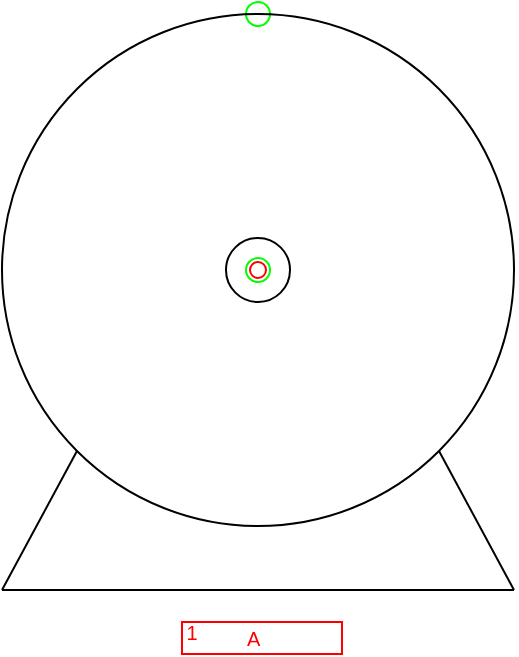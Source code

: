 <mxfile compressed="false" version="20.3.0" type="device">
  <diagram name="PP001A" id="ktzcWRk09WoIoVPCdjO1">
    <mxGraphModel dx="1408" dy="843" grid="1" gridSize="2" guides="1" tooltips="1" connect="1" arrows="1" fold="1" page="1" pageScale="1" pageWidth="1169" pageHeight="827" math="0" shadow="0">
      <root>
        <mxCell id="jJQzU4BoMoTkraNRytwX-0" />
        <mxCell id="jJQzU4BoMoTkraNRytwX-124" value="Connection" style="" parent="jJQzU4BoMoTkraNRytwX-0" />
        <object label="Connection" PipingConnector="Y" LabelConnector="N" SignalConnector="N" Direction="180" id="jJQzU4BoMoTkraNRytwX-125">
          <mxCell style="vsdxID=1407;fillColor=none;gradientColor=none;shape=stencil(rVFbDsIgEDwNnyQU4glqvcfGblsilmZBS28vZGMsxg9j/JvZmX1kR5g2TLCg0CpE8hdcbR8nYY5CaztPSDZmJEwnTDt4wpH8be6ZL1CcBV39vUxI3KdKh1YbswPTEzuBzlmiVGmKau9zUKM+jlJJQrJBko8QrZ+rrQ5oRJnXyMHBWElhRVx25ebnw/5zVvPFWRm83jxY5zilvf4eSy5xpKZ7AA==);strokeColor=#00FF00;strokeWidth=1;points=[[0.5,0.5,0,0,0]];labelBackgroundColor=none;rounded=0;html=1;whiteSpace=wrap;aspect=fixed;noLabel=1;snapToPoint=1;container=0;fontSize=16;" parent="jJQzU4BoMoTkraNRytwX-124" vertex="1">
            <mxGeometry x="362" y="218" width="12" height="12" as="geometry" />
          </mxCell>
        </object>
        <object label="Connection" PipingConnector="Y" LabelConnector="N" SignalConnector="N" Direction="90" id="WmMu_xjI6wHRPddwixqc-0">
          <mxCell style="vsdxID=1407;fillColor=none;gradientColor=none;shape=stencil(rVFbDsIgEDwNnyQU4glqvcfGblsilmZBS28vZGMsxg9j/JvZmX1kR5g2TLCg0CpE8hdcbR8nYY5CaztPSDZmJEwnTDt4wpH8be6ZL1CcBV39vUxI3KdKh1YbswPTEzuBzlmiVGmKau9zUKM+jlJJQrJBko8QrZ+rrQ5oRJnXyMHBWElhRVx25ebnw/5zVvPFWRm83jxY5zilvf4eSy5xpKZ7AA==);strokeColor=#00FF00;strokeWidth=1;points=[[0.5,0.5,0,0,0]];labelBackgroundColor=none;rounded=0;html=1;whiteSpace=wrap;aspect=fixed;noLabel=1;snapToPoint=1;container=0;fontSize=16;" parent="jJQzU4BoMoTkraNRytwX-124" vertex="1">
            <mxGeometry x="362" y="90" width="12" height="12" as="geometry" />
          </mxCell>
        </object>
        <mxCell id="jJQzU4BoMoTkraNRytwX-135" value="Label" style="" parent="jJQzU4BoMoTkraNRytwX-0" />
        <object label="%LabelIndex%&amp;nbsp; &amp;nbsp;" placeholders="1" LabelLines="2" LabelIndex="A" id="M6TbfDA0osozqwhu_GgR-0">
          <mxCell style="rounded=0;whiteSpace=wrap;html=1;fillColor=none;strokeColor=#FF0000;fontColor=#FF0000;fontSize=10;align=center;container=0;" parent="jJQzU4BoMoTkraNRytwX-135" vertex="1">
            <mxGeometry x="330" y="400" width="80" height="16" as="geometry" />
          </mxCell>
        </object>
        <object label="&lt;span style=&quot;color: rgb(255, 0, 0); font-size: 10px; text-align: left;&quot;&gt;%LabelLines%&lt;/span&gt;" placeholders="1" LabelLines="1" id="M6TbfDA0osozqwhu_GgR-1">
          <mxCell style="text;html=1;strokeColor=none;fillColor=none;align=center;verticalAlign=middle;whiteSpace=wrap;rounded=0;fontSize=10;container=0;" parent="jJQzU4BoMoTkraNRytwX-135" vertex="1">
            <mxGeometry x="330" y="400" width="10" height="10" as="geometry" />
          </mxCell>
        </object>
        <mxCell id="jJQzU4BoMoTkraNRytwX-136" value="Origo" style="locked=1;" parent="jJQzU4BoMoTkraNRytwX-0" />
        <object label="origo" id="jJQzU4BoMoTkraNRytwX-137">
          <mxCell style="vsdxID=1407;fillColor=none;gradientColor=none;shape=stencil(rVFbDsIgEDwNnyQU4glqvcfGblsilmZBS28vZGMsxg9j/JvZmX1kR5g2TLCg0CpE8hdcbR8nYY5CaztPSDZmJEwnTDt4wpH8be6ZL1CcBV39vUxI3KdKh1YbswPTEzuBzlmiVGmKau9zUKM+jlJJQrJBko8QrZ+rrQ5oRJnXyMHBWElhRVx25ebnw/5zVvPFWRm83jxY5zilvf4eSy5xpKZ7AA==);strokeColor=#ff0000;strokeWidth=1;points=[[0.5,0.5,0,0,0]];labelBackgroundColor=none;rounded=0;html=1;whiteSpace=wrap;aspect=fixed;noLabel=1;snapToPoint=1;" parent="jJQzU4BoMoTkraNRytwX-136" vertex="1">
            <mxGeometry x="364" y="220" width="8" height="8" as="geometry" />
          </mxCell>
        </object>
        <object label="Symbol" Width="16" Height="18" UoM="mm" id="jJQzU4BoMoTkraNRytwX-138">
          <mxCell style="locked=1;" parent="jJQzU4BoMoTkraNRytwX-0" />
        </object>
        <mxCell id="yW8LbLtKJexEcO62kJz7-2" value="" style="ellipse;whiteSpace=wrap;html=1;aspect=fixed;fillColor=none;" parent="jJQzU4BoMoTkraNRytwX-138" vertex="1">
          <mxGeometry x="240" y="96" width="256" height="256" as="geometry" />
        </mxCell>
        <mxCell id="SMwHsykcH-rovEfNC54i-0" value="" style="endArrow=none;html=1;rounded=0;" parent="jJQzU4BoMoTkraNRytwX-138" edge="1">
          <mxGeometry width="50" height="50" relative="1" as="geometry">
            <mxPoint x="240" y="384" as="sourcePoint" />
            <mxPoint x="496" y="384" as="targetPoint" />
          </mxGeometry>
        </mxCell>
        <mxCell id="SMwHsykcH-rovEfNC54i-1" value="" style="endArrow=none;html=1;rounded=0;entryX=0;entryY=1;entryDx=0;entryDy=0;" parent="jJQzU4BoMoTkraNRytwX-138" target="yW8LbLtKJexEcO62kJz7-2" edge="1">
          <mxGeometry width="50" height="50" relative="1" as="geometry">
            <mxPoint x="240" y="384" as="sourcePoint" />
            <mxPoint x="608" y="374" as="targetPoint" />
          </mxGeometry>
        </mxCell>
        <mxCell id="SMwHsykcH-rovEfNC54i-2" value="" style="endArrow=none;html=1;rounded=0;entryX=1;entryY=1;entryDx=0;entryDy=0;" parent="jJQzU4BoMoTkraNRytwX-138" target="yW8LbLtKJexEcO62kJz7-2" edge="1">
          <mxGeometry width="50" height="50" relative="1" as="geometry">
            <mxPoint x="496" y="384" as="sourcePoint" />
            <mxPoint x="608" y="374" as="targetPoint" />
          </mxGeometry>
        </mxCell>
        <mxCell id="SMwHsykcH-rovEfNC54i-5" value="" style="ellipse;whiteSpace=wrap;html=1;aspect=fixed;fillColor=none;" parent="jJQzU4BoMoTkraNRytwX-138" vertex="1">
          <mxGeometry x="352" y="208" width="32" height="32" as="geometry" />
        </mxCell>
      </root>
    </mxGraphModel>
  </diagram>
</mxfile>
